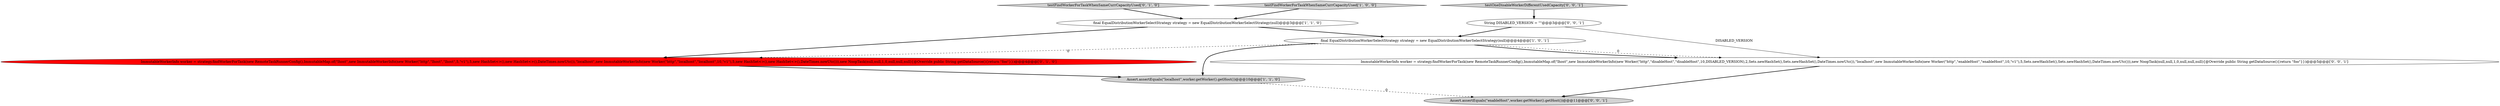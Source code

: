 digraph {
7 [style = filled, label = "ImmutableWorkerInfo worker = strategy.findWorkerForTask(new RemoteTaskRunnerConfig(),ImmutableMap.of(\"lhost\",new ImmutableWorkerInfo(new Worker(\"http\",\"disableHost\",\"disableHost\",10,DISABLED_VERSION),2,Sets.newHashSet(),Sets.newHashSet(),DateTimes.nowUtc()),\"localhost\",new ImmutableWorkerInfo(new Worker(\"http\",\"enableHost\",\"enableHost\",10,\"v1\"),5,Sets.newHashSet(),Sets.newHashSet(),DateTimes.nowUtc())),new NoopTask(null,null,1,0,null,null,null){@Override public String getDataSource(){return \"foo\"}})@@@5@@@['0', '0', '1']", fillcolor = white, shape = ellipse image = "AAA0AAABBB3BBB"];
3 [style = filled, label = "final EqualDistributionWorkerSelectStrategy strategy = new EqualDistributionWorkerSelectStrategy(null)@@@4@@@['1', '0', '1']", fillcolor = white, shape = ellipse image = "AAA0AAABBB1BBB"];
8 [style = filled, label = "String DISABLED_VERSION = \"\"@@@3@@@['0', '0', '1']", fillcolor = white, shape = ellipse image = "AAA0AAABBB3BBB"];
6 [style = filled, label = "testOneDisableWorkerDifferentUsedCapacity['0', '0', '1']", fillcolor = lightgray, shape = diamond image = "AAA0AAABBB3BBB"];
4 [style = filled, label = "ImmutableWorkerInfo worker = strategy.findWorkerForTask(new RemoteTaskRunnerConfig(),ImmutableMap.of(\"lhost\",new ImmutableWorkerInfo(new Worker(\"http\",\"lhost\",\"lhost\",5,\"v1\"),5,new HashSet<>(),new HashSet<>(),DateTimes.nowUtc()),\"localhost\",new ImmutableWorkerInfo(new Worker(\"http\",\"localhost\",\"localhost\",10,\"v1\"),5,new HashSet<>(),new HashSet<>(),DateTimes.nowUtc())),new NoopTask(null,null,1,0,null,null,null){@Override public String getDataSource(){return \"foo\"}})@@@4@@@['0', '1', '0']", fillcolor = red, shape = ellipse image = "AAA1AAABBB2BBB"];
9 [style = filled, label = "Assert.assertEquals(\"enableHost\",worker.getWorker().getHost())@@@11@@@['0', '0', '1']", fillcolor = lightgray, shape = ellipse image = "AAA0AAABBB3BBB"];
5 [style = filled, label = "testFindWorkerForTaskWhenSameCurrCapacityUsed['0', '1', '0']", fillcolor = lightgray, shape = diamond image = "AAA0AAABBB2BBB"];
0 [style = filled, label = "Assert.assertEquals(\"localhost\",worker.getWorker().getHost())@@@10@@@['1', '1', '0']", fillcolor = lightgray, shape = ellipse image = "AAA0AAABBB1BBB"];
2 [style = filled, label = "testFindWorkerForTaskWhenSameCurrCapacityUsed['1', '0', '0']", fillcolor = lightgray, shape = diamond image = "AAA0AAABBB1BBB"];
1 [style = filled, label = "final EqualDistributionWorkerSelectStrategy strategy = new EqualDistributionWorkerSelectStrategy(null)@@@3@@@['1', '1', '0']", fillcolor = white, shape = ellipse image = "AAA0AAABBB1BBB"];
1->3 [style = bold, label=""];
7->9 [style = bold, label=""];
8->7 [style = solid, label="DISABLED_VERSION"];
5->1 [style = bold, label=""];
1->4 [style = bold, label=""];
0->9 [style = dashed, label="0"];
3->7 [style = bold, label=""];
3->4 [style = dashed, label="0"];
3->7 [style = dashed, label="0"];
2->1 [style = bold, label=""];
3->0 [style = bold, label=""];
6->8 [style = bold, label=""];
4->0 [style = bold, label=""];
8->3 [style = bold, label=""];
}
